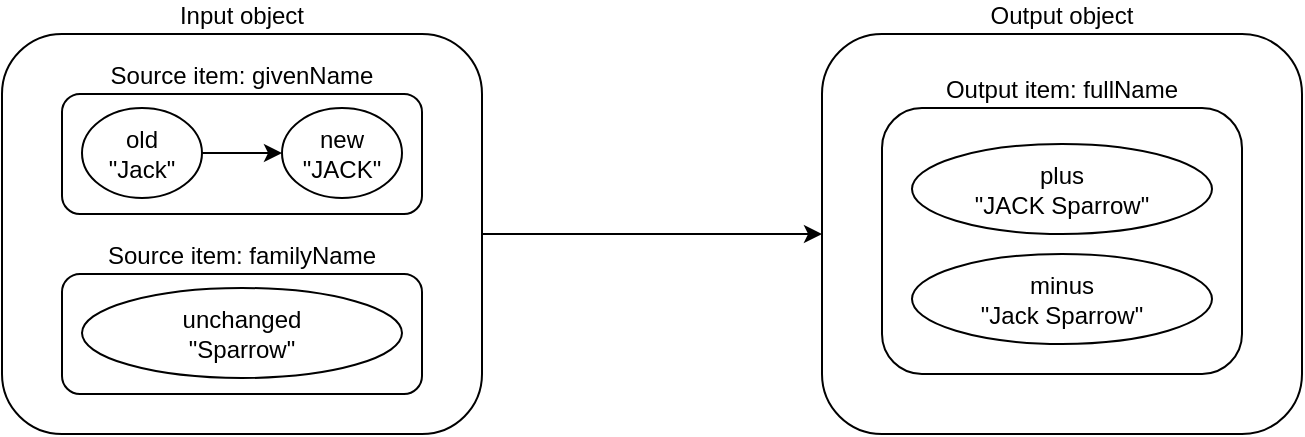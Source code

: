 <mxfile version="13.0.3" type="device"><diagram id="YCOg6omnFBf0Z2jtZBf2" name="Page-1"><mxGraphModel dx="1086" dy="966" grid="1" gridSize="10" guides="1" tooltips="1" connect="1" arrows="1" fold="1" page="1" pageScale="1" pageWidth="827" pageHeight="1169" math="0" shadow="0"><root><mxCell id="0"/><mxCell id="1" parent="0"/><mxCell id="5KRt6ZqHlSnUy4kQ7QpA-35" style="edgeStyle=orthogonalEdgeStyle;rounded=0;orthogonalLoop=1;jettySize=auto;html=1;exitX=1;exitY=0.5;exitDx=0;exitDy=0;entryX=0;entryY=0.5;entryDx=0;entryDy=0;" parent="1" source="5KRt6ZqHlSnUy4kQ7QpA-1" target="5KRt6ZqHlSnUy4kQ7QpA-17" edge="1"><mxGeometry relative="1" as="geometry"/></mxCell><mxCell id="5KRt6ZqHlSnUy4kQ7QpA-1" value="Input object" style="rounded=1;whiteSpace=wrap;html=1;labelPosition=center;verticalLabelPosition=top;align=center;verticalAlign=bottom;" parent="1" vertex="1"><mxGeometry x="90" y="230" width="240" height="200" as="geometry"/></mxCell><mxCell id="5KRt6ZqHlSnUy4kQ7QpA-2" value="Source item: givenName" style="rounded=1;whiteSpace=wrap;html=1;labelPosition=center;verticalLabelPosition=top;align=center;verticalAlign=bottom;" parent="1" vertex="1"><mxGeometry x="120" y="260" width="180" height="60" as="geometry"/></mxCell><mxCell id="5KRt6ZqHlSnUy4kQ7QpA-5" style="edgeStyle=orthogonalEdgeStyle;rounded=0;orthogonalLoop=1;jettySize=auto;html=1;exitX=1;exitY=0.5;exitDx=0;exitDy=0;entryX=0;entryY=0.5;entryDx=0;entryDy=0;" parent="1" source="5KRt6ZqHlSnUy4kQ7QpA-3" target="5KRt6ZqHlSnUy4kQ7QpA-4" edge="1"><mxGeometry relative="1" as="geometry"/></mxCell><mxCell id="5KRt6ZqHlSnUy4kQ7QpA-3" value="old&lt;br&gt;&quot;Jack&quot;" style="ellipse;whiteSpace=wrap;html=1;" parent="1" vertex="1"><mxGeometry x="130" y="267" width="60" height="45" as="geometry"/></mxCell><mxCell id="5KRt6ZqHlSnUy4kQ7QpA-4" value="new&lt;br&gt;&quot;JACK&quot;" style="ellipse;whiteSpace=wrap;html=1;" parent="1" vertex="1"><mxGeometry x="230" y="267" width="60" height="45" as="geometry"/></mxCell><mxCell id="5KRt6ZqHlSnUy4kQ7QpA-6" value="Source item: familyName" style="rounded=1;whiteSpace=wrap;html=1;labelPosition=center;verticalLabelPosition=top;align=center;verticalAlign=bottom;" parent="1" vertex="1"><mxGeometry x="120" y="350" width="180" height="60" as="geometry"/></mxCell><mxCell id="5KRt6ZqHlSnUy4kQ7QpA-8" value="unchanged&lt;br&gt;&quot;Sparrow&quot;" style="ellipse;whiteSpace=wrap;html=1;" parent="1" vertex="1"><mxGeometry x="130" y="357" width="160" height="45" as="geometry"/></mxCell><mxCell id="5KRt6ZqHlSnUy4kQ7QpA-17" value="Output object" style="rounded=1;whiteSpace=wrap;html=1;labelPosition=center;verticalLabelPosition=top;align=center;verticalAlign=bottom;" parent="1" vertex="1"><mxGeometry x="500" y="230" width="240" height="200" as="geometry"/></mxCell><mxCell id="5KRt6ZqHlSnUy4kQ7QpA-22" value="Output item: fullName" style="rounded=1;whiteSpace=wrap;html=1;labelPosition=center;verticalLabelPosition=top;align=center;verticalAlign=bottom;" parent="1" vertex="1"><mxGeometry x="530" y="267" width="180" height="133" as="geometry"/></mxCell><mxCell id="5KRt6ZqHlSnUy4kQ7QpA-24" value="plus&lt;br&gt;&quot;JACK Sparrow&quot;" style="ellipse;whiteSpace=wrap;html=1;" parent="1" vertex="1"><mxGeometry x="545" y="285" width="150" height="45" as="geometry"/></mxCell><mxCell id="5KRt6ZqHlSnUy4kQ7QpA-33" value="minus&lt;br&gt;&quot;Jack Sparrow&quot;" style="ellipse;whiteSpace=wrap;html=1;" parent="1" vertex="1"><mxGeometry x="545" y="340" width="150" height="45" as="geometry"/></mxCell></root></mxGraphModel></diagram></mxfile>
